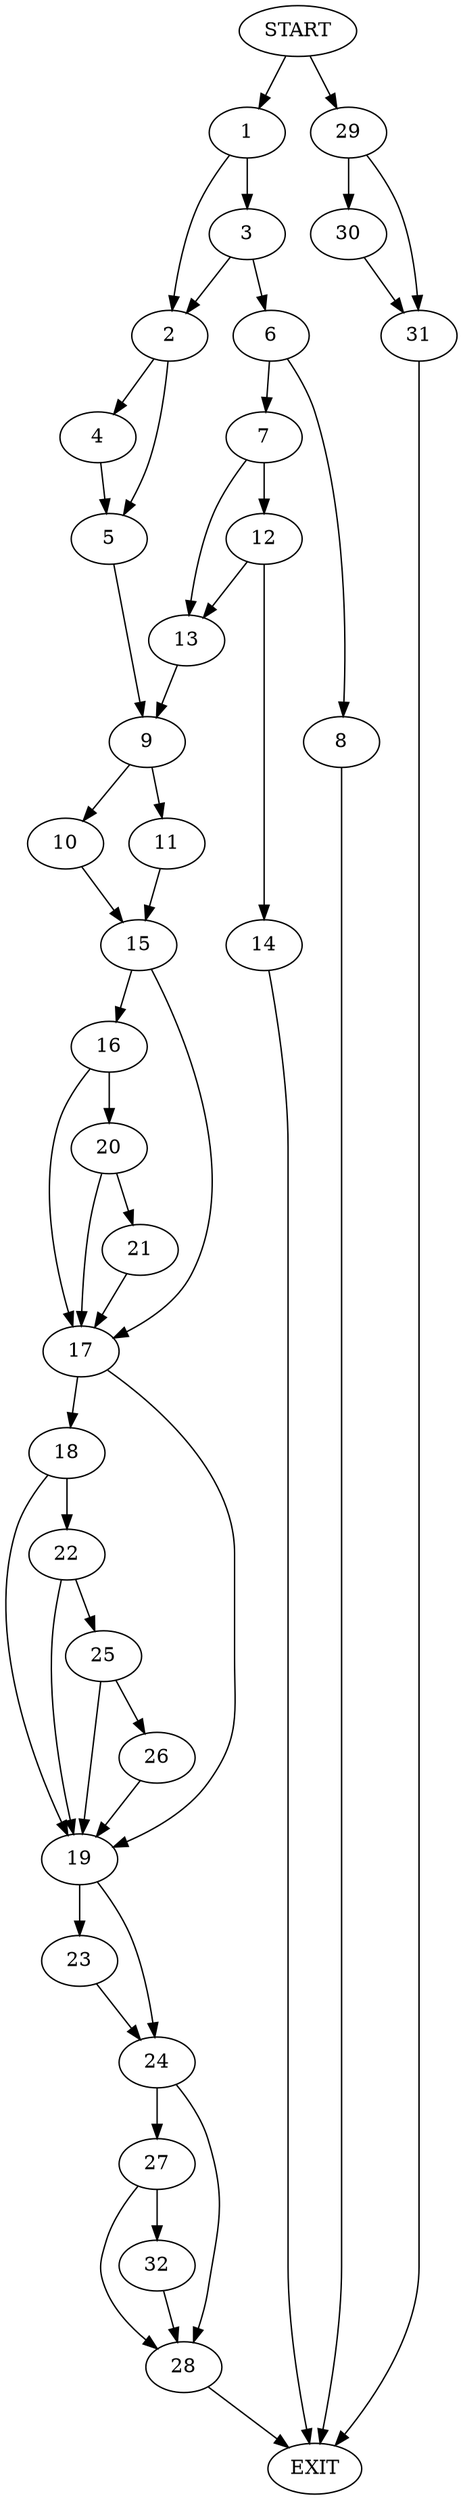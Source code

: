 digraph {
0 [label="START"]
33 [label="EXIT"]
0 -> 1
1 -> 2
1 -> 3
2 -> 4
2 -> 5
3 -> 6
3 -> 2
6 -> 7
6 -> 8
5 -> 9
4 -> 5
9 -> 10
9 -> 11
8 -> 33
7 -> 12
7 -> 13
13 -> 9
12 -> 13
12 -> 14
14 -> 33
11 -> 15
10 -> 15
15 -> 16
15 -> 17
17 -> 18
17 -> 19
16 -> 20
16 -> 17
20 -> 21
20 -> 17
21 -> 17
18 -> 19
18 -> 22
19 -> 23
19 -> 24
22 -> 19
22 -> 25
25 -> 19
25 -> 26
26 -> 19
23 -> 24
24 -> 27
24 -> 28
0 -> 29
29 -> 30
29 -> 31
31 -> 33
30 -> 31
27 -> 28
27 -> 32
28 -> 33
32 -> 28
}
